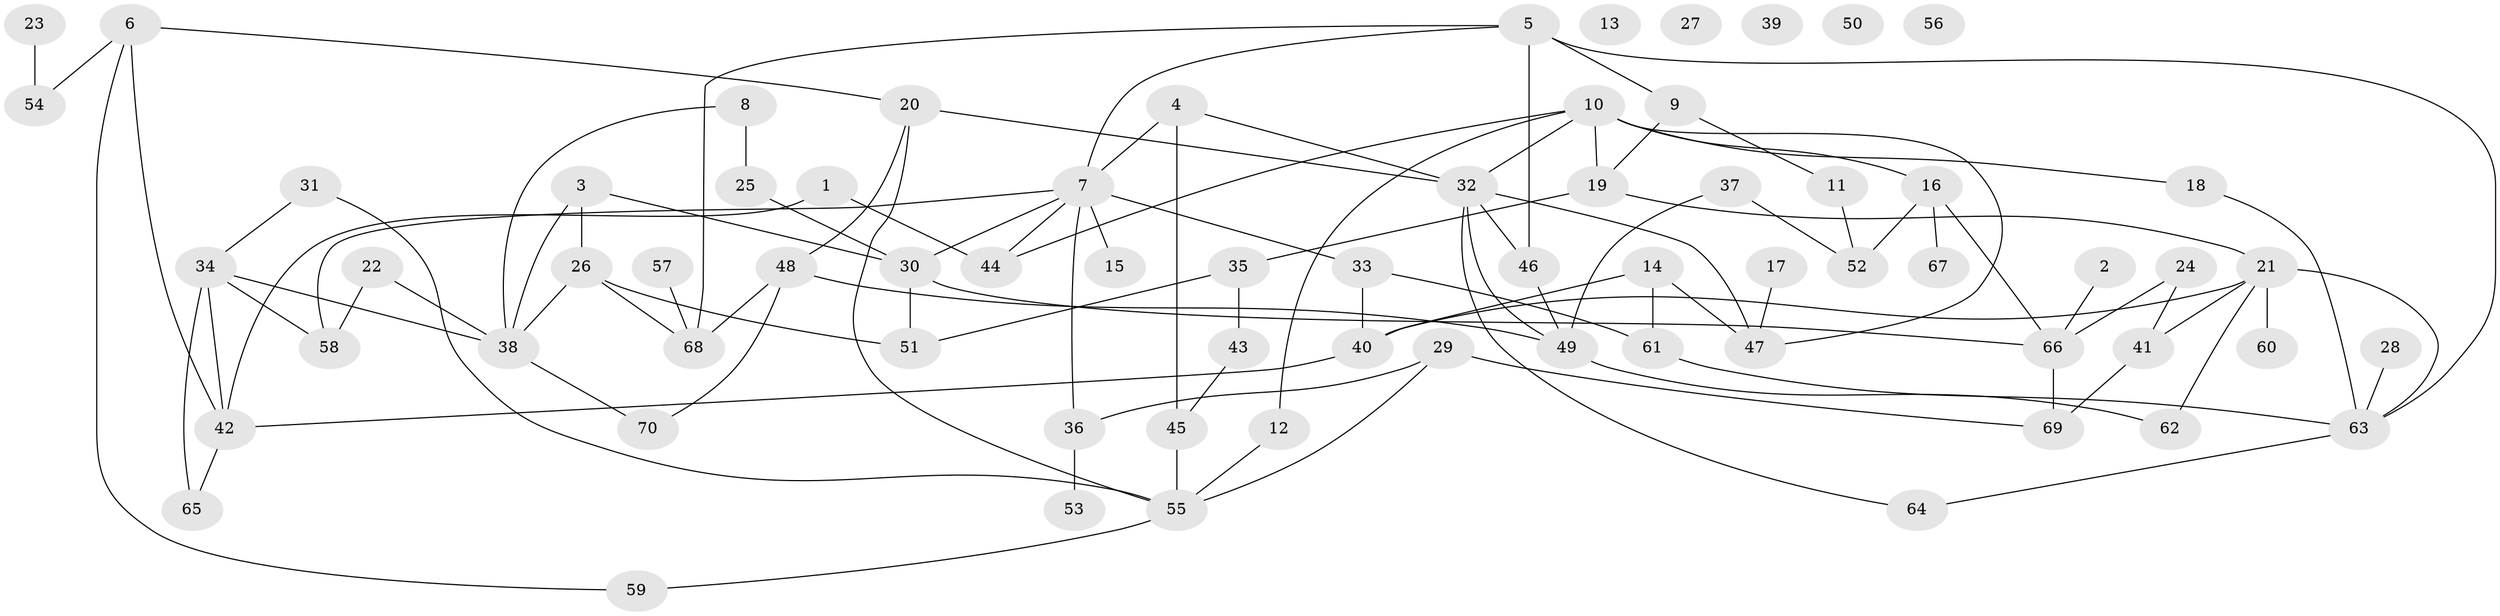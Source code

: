 // Generated by graph-tools (version 1.1) at 2025/25/03/09/25 03:25:15]
// undirected, 70 vertices, 103 edges
graph export_dot {
graph [start="1"]
  node [color=gray90,style=filled];
  1;
  2;
  3;
  4;
  5;
  6;
  7;
  8;
  9;
  10;
  11;
  12;
  13;
  14;
  15;
  16;
  17;
  18;
  19;
  20;
  21;
  22;
  23;
  24;
  25;
  26;
  27;
  28;
  29;
  30;
  31;
  32;
  33;
  34;
  35;
  36;
  37;
  38;
  39;
  40;
  41;
  42;
  43;
  44;
  45;
  46;
  47;
  48;
  49;
  50;
  51;
  52;
  53;
  54;
  55;
  56;
  57;
  58;
  59;
  60;
  61;
  62;
  63;
  64;
  65;
  66;
  67;
  68;
  69;
  70;
  1 -- 42;
  1 -- 44;
  2 -- 66;
  3 -- 26;
  3 -- 30;
  3 -- 38;
  4 -- 7;
  4 -- 32;
  4 -- 45;
  5 -- 7;
  5 -- 9;
  5 -- 46;
  5 -- 63;
  5 -- 68;
  6 -- 20;
  6 -- 42;
  6 -- 54;
  6 -- 59;
  7 -- 15;
  7 -- 30;
  7 -- 33;
  7 -- 36;
  7 -- 44;
  7 -- 58;
  8 -- 25;
  8 -- 38;
  9 -- 11;
  9 -- 19;
  10 -- 12;
  10 -- 16;
  10 -- 18;
  10 -- 19;
  10 -- 32;
  10 -- 44;
  10 -- 47;
  11 -- 52;
  12 -- 55;
  14 -- 40;
  14 -- 47;
  14 -- 61;
  16 -- 52;
  16 -- 66;
  16 -- 67;
  17 -- 47;
  18 -- 63;
  19 -- 21;
  19 -- 35;
  20 -- 32;
  20 -- 48;
  20 -- 55;
  21 -- 40;
  21 -- 41;
  21 -- 60;
  21 -- 62;
  21 -- 63;
  22 -- 38;
  22 -- 58;
  23 -- 54;
  24 -- 41;
  24 -- 66;
  25 -- 30;
  26 -- 38;
  26 -- 51;
  26 -- 68;
  28 -- 63;
  29 -- 36;
  29 -- 55;
  29 -- 69;
  30 -- 51;
  30 -- 66;
  31 -- 34;
  31 -- 55;
  32 -- 46;
  32 -- 47;
  32 -- 49;
  32 -- 64;
  33 -- 40;
  33 -- 61;
  34 -- 38;
  34 -- 42;
  34 -- 58;
  34 -- 65;
  35 -- 43;
  35 -- 51;
  36 -- 53;
  37 -- 49;
  37 -- 52;
  38 -- 70;
  40 -- 42;
  41 -- 69;
  42 -- 65;
  43 -- 45;
  45 -- 55;
  46 -- 49;
  48 -- 49;
  48 -- 68;
  48 -- 70;
  49 -- 62;
  55 -- 59;
  57 -- 68;
  61 -- 63;
  63 -- 64;
  66 -- 69;
}

